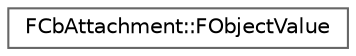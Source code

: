 digraph "Graphical Class Hierarchy"
{
 // INTERACTIVE_SVG=YES
 // LATEX_PDF_SIZE
  bgcolor="transparent";
  edge [fontname=Helvetica,fontsize=10,labelfontname=Helvetica,labelfontsize=10];
  node [fontname=Helvetica,fontsize=10,shape=box,height=0.2,width=0.4];
  rankdir="LR";
  Node0 [id="Node000000",label="FCbAttachment::FObjectValue",height=0.2,width=0.4,color="grey40", fillcolor="white", style="filled",URL="$db/db8/structFCbAttachment_1_1FObjectValue.html",tooltip=" "];
}
